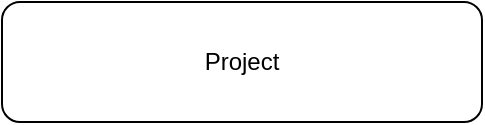 <mxfile version="16.5.3" type="github"><diagram id="AQmFtdb-48D0sf52jWtz" name="Page-1"><mxGraphModel dx="2029" dy="786" grid="1" gridSize="10" guides="1" tooltips="1" connect="1" arrows="1" fold="1" page="1" pageScale="1" pageWidth="1100" pageHeight="850" math="0" shadow="0"><root><mxCell id="0"/><mxCell id="1" parent="0"/><mxCell id="5m723kR_LKD_G_zbwTLp-1" value="Project" style="rounded=1;whiteSpace=wrap;html=1;" vertex="1" parent="1"><mxGeometry x="420" y="60" width="240" height="60" as="geometry"/></mxCell></root></mxGraphModel></diagram></mxfile>
